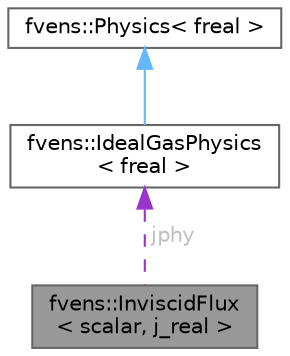 digraph "fvens::InviscidFlux&lt; scalar, j_real &gt;"
{
 // LATEX_PDF_SIZE
  bgcolor="transparent";
  edge [fontname=Helvetica,fontsize=10,labelfontname=Helvetica,labelfontsize=10];
  node [fontname=Helvetica,fontsize=10,shape=box,height=0.2,width=0.4];
  Node1 [id="Node000001",label="fvens::InviscidFlux\l\< scalar, j_real \>",height=0.2,width=0.4,color="gray40", fillcolor="grey60", style="filled", fontcolor="black",tooltip="Abstract class from which to derive all numerical flux classes."];
  Node2 -> Node1 [id="edge1_Node000001_Node000002",dir="back",color="darkorchid3",style="dashed",tooltip=" ",label=" jphy",fontcolor="grey" ];
  Node2 [id="Node000002",label="fvens::IdealGasPhysics\l\< freal \>",height=0.2,width=0.4,color="gray40", fillcolor="white", style="filled",URL="$classfvens_1_1IdealGasPhysics.html",tooltip=" "];
  Node3 -> Node2 [id="edge2_Node000002_Node000003",dir="back",color="steelblue1",style="solid",tooltip=" "];
  Node3 [id="Node000003",label="fvens::Physics\< freal \>",height=0.2,width=0.4,color="gray40", fillcolor="white", style="filled",URL="$classfvens_1_1Physics.html",tooltip=" "];
}

